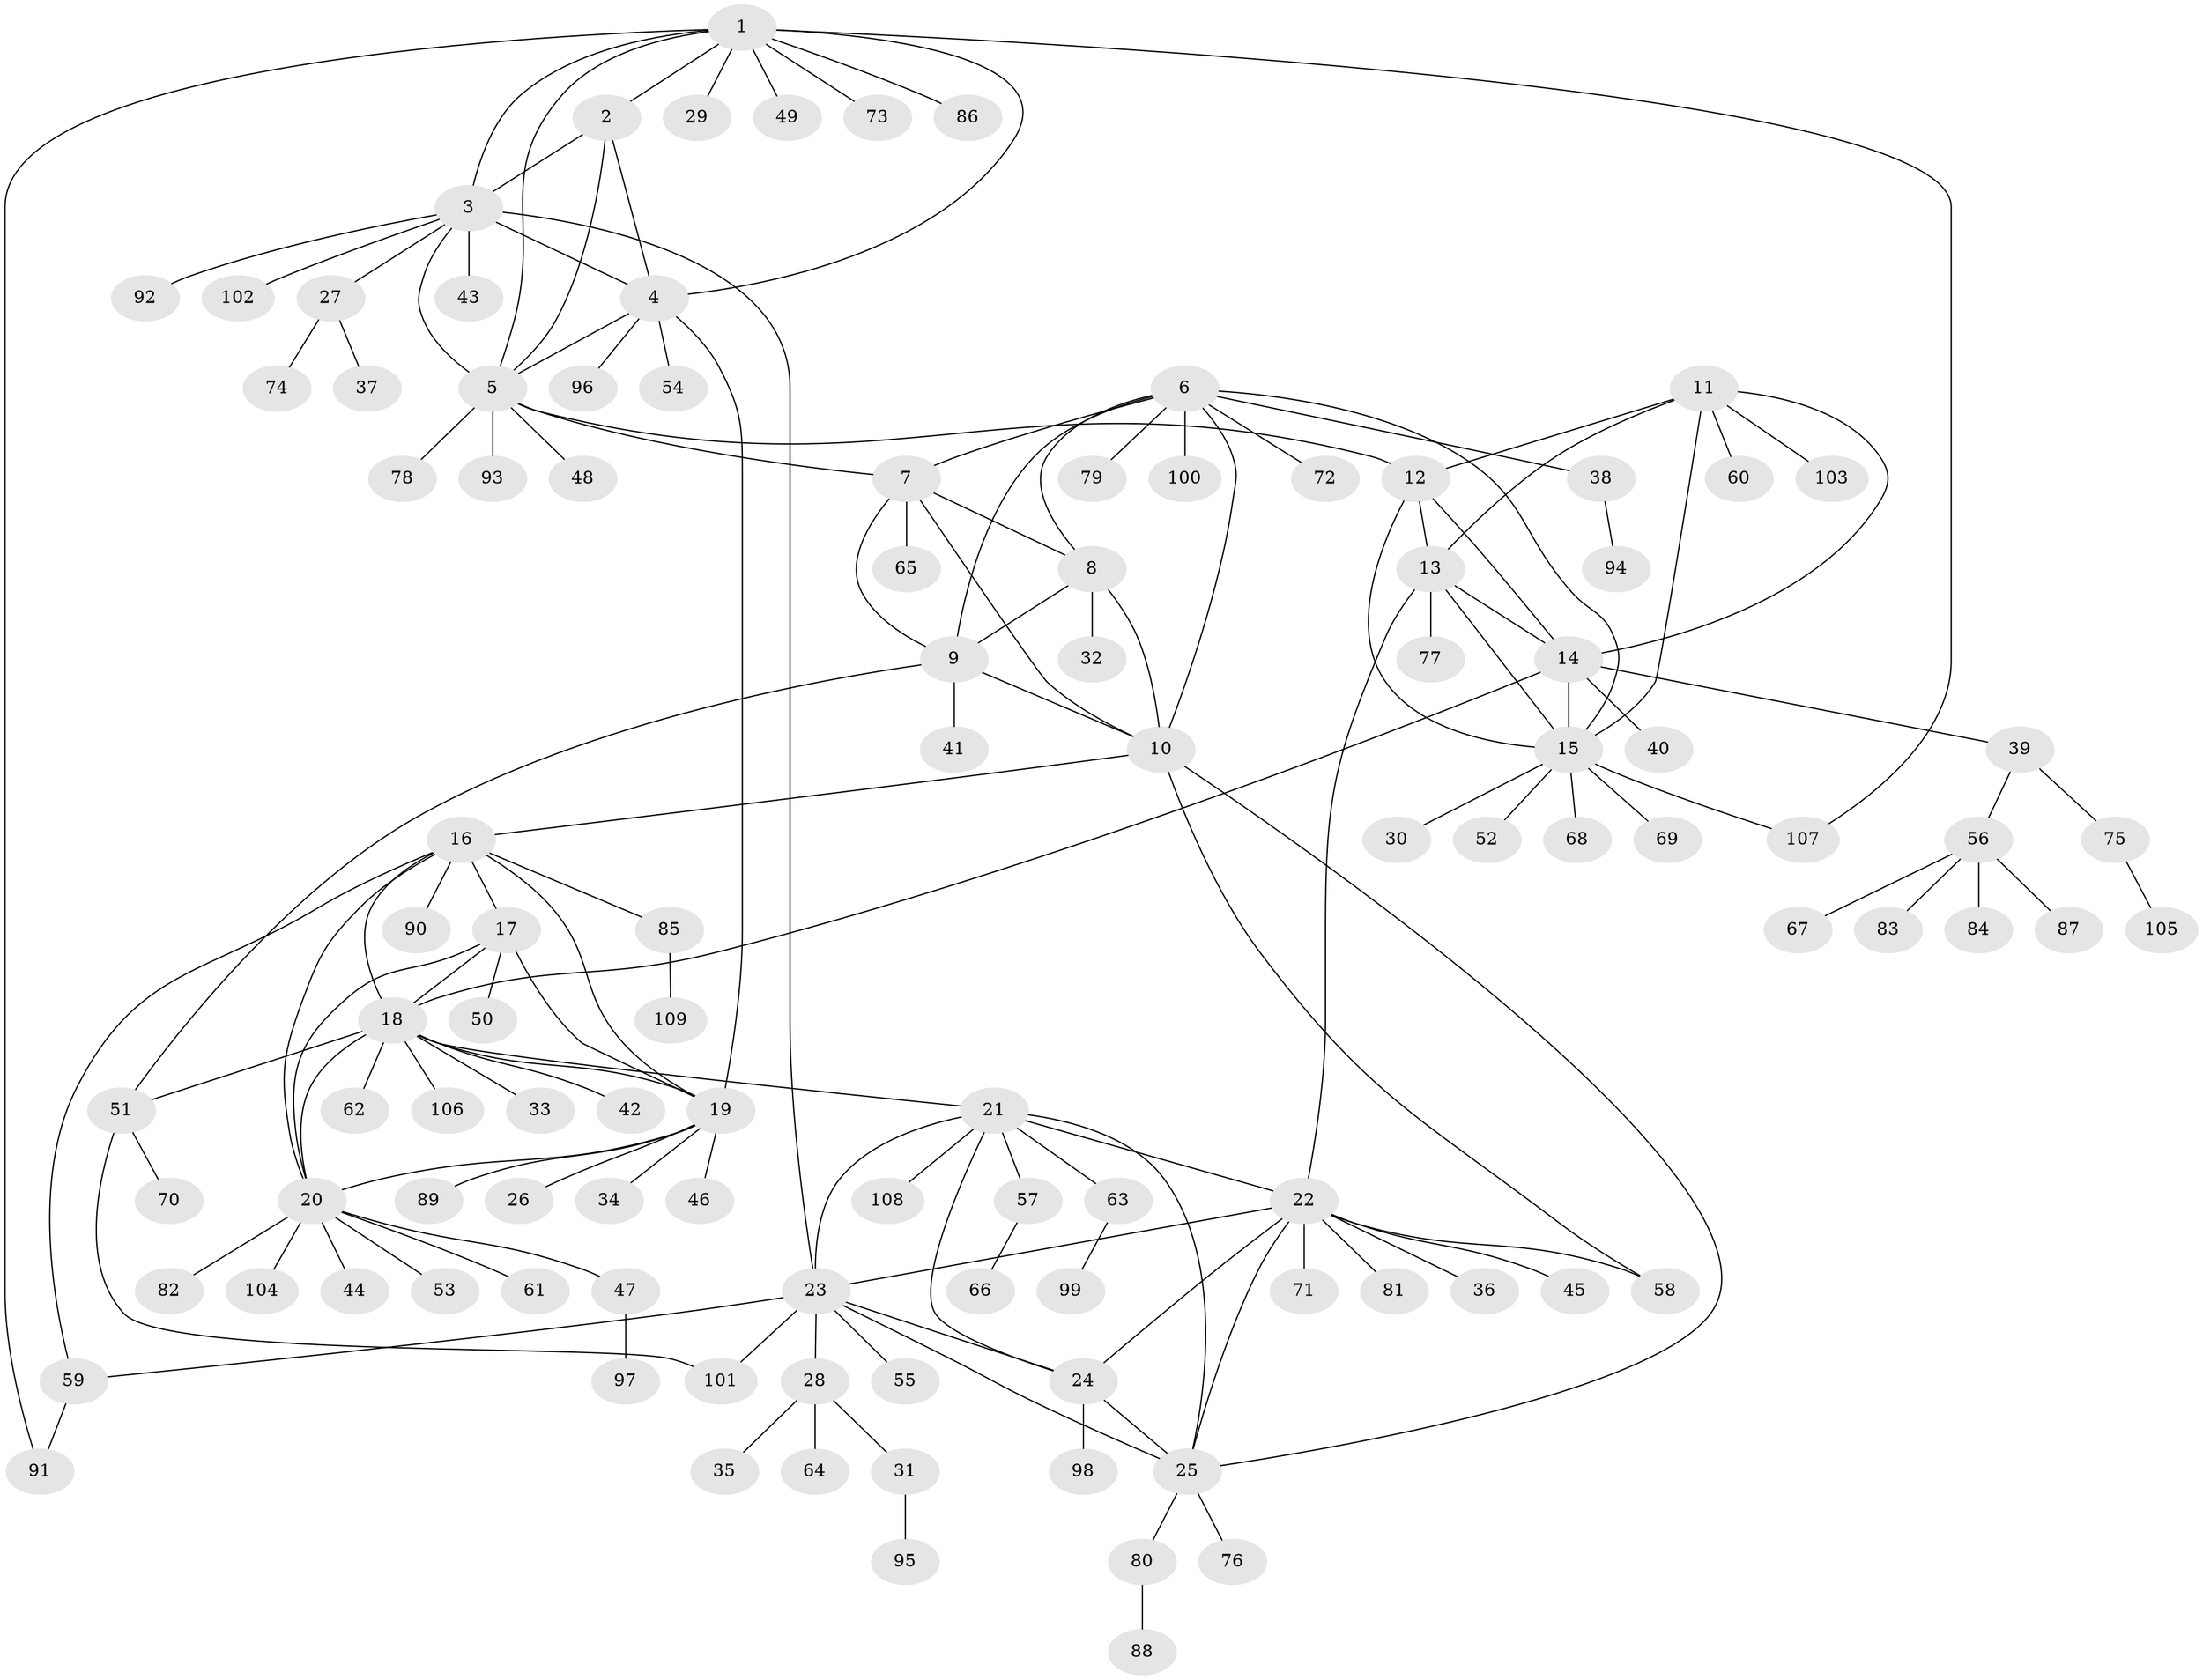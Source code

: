 // Generated by graph-tools (version 1.1) at 2025/37/03/09/25 02:37:10]
// undirected, 109 vertices, 150 edges
graph export_dot {
graph [start="1"]
  node [color=gray90,style=filled];
  1;
  2;
  3;
  4;
  5;
  6;
  7;
  8;
  9;
  10;
  11;
  12;
  13;
  14;
  15;
  16;
  17;
  18;
  19;
  20;
  21;
  22;
  23;
  24;
  25;
  26;
  27;
  28;
  29;
  30;
  31;
  32;
  33;
  34;
  35;
  36;
  37;
  38;
  39;
  40;
  41;
  42;
  43;
  44;
  45;
  46;
  47;
  48;
  49;
  50;
  51;
  52;
  53;
  54;
  55;
  56;
  57;
  58;
  59;
  60;
  61;
  62;
  63;
  64;
  65;
  66;
  67;
  68;
  69;
  70;
  71;
  72;
  73;
  74;
  75;
  76;
  77;
  78;
  79;
  80;
  81;
  82;
  83;
  84;
  85;
  86;
  87;
  88;
  89;
  90;
  91;
  92;
  93;
  94;
  95;
  96;
  97;
  98;
  99;
  100;
  101;
  102;
  103;
  104;
  105;
  106;
  107;
  108;
  109;
  1 -- 2;
  1 -- 3;
  1 -- 4;
  1 -- 5;
  1 -- 29;
  1 -- 49;
  1 -- 73;
  1 -- 86;
  1 -- 91;
  1 -- 107;
  2 -- 3;
  2 -- 4;
  2 -- 5;
  3 -- 4;
  3 -- 5;
  3 -- 23;
  3 -- 27;
  3 -- 43;
  3 -- 92;
  3 -- 102;
  4 -- 5;
  4 -- 19;
  4 -- 54;
  4 -- 96;
  5 -- 7;
  5 -- 12;
  5 -- 48;
  5 -- 78;
  5 -- 93;
  6 -- 7;
  6 -- 8;
  6 -- 9;
  6 -- 10;
  6 -- 15;
  6 -- 38;
  6 -- 72;
  6 -- 79;
  6 -- 100;
  7 -- 8;
  7 -- 9;
  7 -- 10;
  7 -- 65;
  8 -- 9;
  8 -- 10;
  8 -- 32;
  9 -- 10;
  9 -- 41;
  9 -- 51;
  10 -- 16;
  10 -- 25;
  10 -- 58;
  11 -- 12;
  11 -- 13;
  11 -- 14;
  11 -- 15;
  11 -- 60;
  11 -- 103;
  12 -- 13;
  12 -- 14;
  12 -- 15;
  13 -- 14;
  13 -- 15;
  13 -- 22;
  13 -- 77;
  14 -- 15;
  14 -- 18;
  14 -- 39;
  14 -- 40;
  15 -- 30;
  15 -- 52;
  15 -- 68;
  15 -- 69;
  15 -- 107;
  16 -- 17;
  16 -- 18;
  16 -- 19;
  16 -- 20;
  16 -- 59;
  16 -- 85;
  16 -- 90;
  17 -- 18;
  17 -- 19;
  17 -- 20;
  17 -- 50;
  18 -- 19;
  18 -- 20;
  18 -- 21;
  18 -- 33;
  18 -- 42;
  18 -- 51;
  18 -- 62;
  18 -- 106;
  19 -- 20;
  19 -- 26;
  19 -- 34;
  19 -- 46;
  19 -- 89;
  20 -- 44;
  20 -- 47;
  20 -- 53;
  20 -- 61;
  20 -- 82;
  20 -- 104;
  21 -- 22;
  21 -- 23;
  21 -- 24;
  21 -- 25;
  21 -- 57;
  21 -- 63;
  21 -- 108;
  22 -- 23;
  22 -- 24;
  22 -- 25;
  22 -- 36;
  22 -- 45;
  22 -- 58;
  22 -- 71;
  22 -- 81;
  23 -- 24;
  23 -- 25;
  23 -- 28;
  23 -- 55;
  23 -- 59;
  23 -- 101;
  24 -- 25;
  24 -- 98;
  25 -- 76;
  25 -- 80;
  27 -- 37;
  27 -- 74;
  28 -- 31;
  28 -- 35;
  28 -- 64;
  31 -- 95;
  38 -- 94;
  39 -- 56;
  39 -- 75;
  47 -- 97;
  51 -- 70;
  51 -- 101;
  56 -- 67;
  56 -- 83;
  56 -- 84;
  56 -- 87;
  57 -- 66;
  59 -- 91;
  63 -- 99;
  75 -- 105;
  80 -- 88;
  85 -- 109;
}
